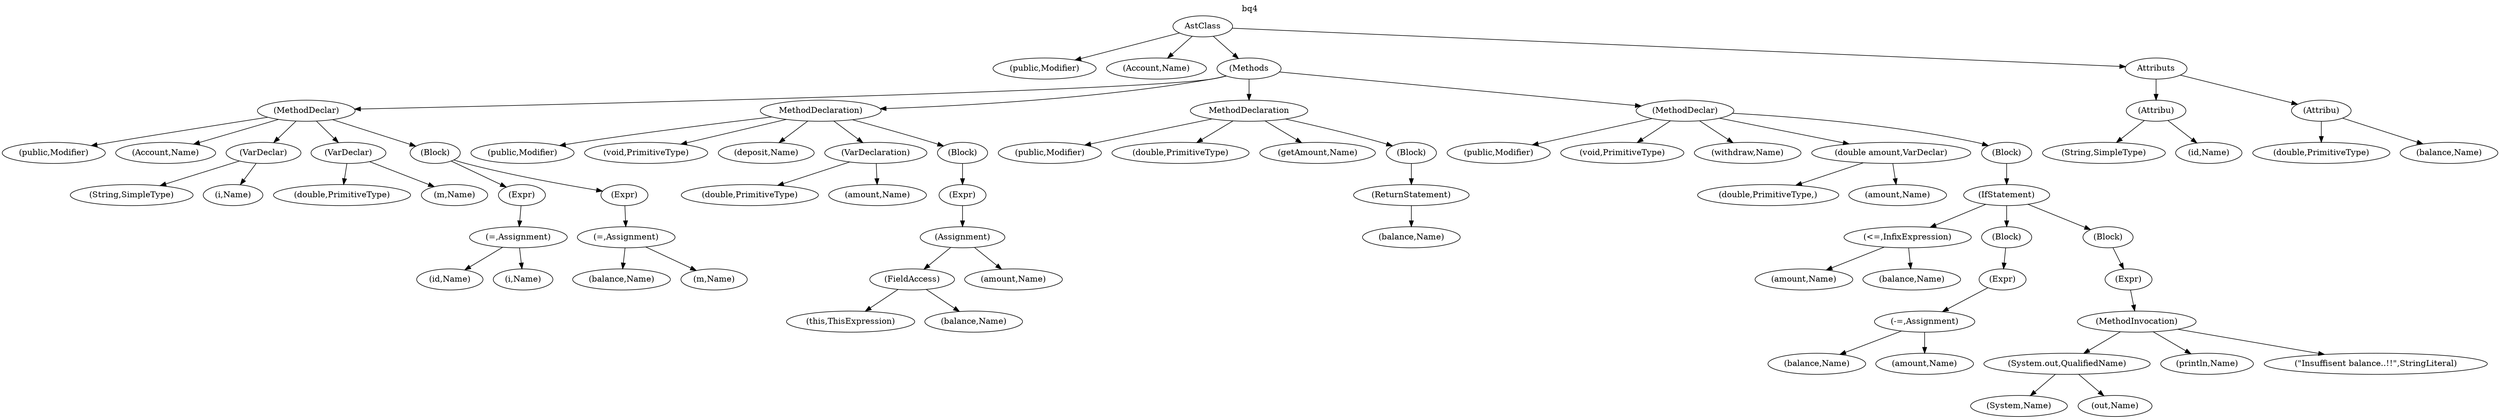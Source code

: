 digraph "DirectedGraph" {
graph [label = "bq4", labelloc=t, concentrate = true];
"ast"[ label="AstClass" ]
"public"[ label="(public,Modifier)" ]
"Name"[ label="(Account,Name)" ]
"Methods"[ label="(Methods" ]
"Attributs"[lable="(Attributs)"]

"string1"[label="(String,SimpleType)"]
"double1"[label="(double,PrimitiveType)" ]


"id"[ label="(id,Name)" ]
"balance"[ label="(balance,Name)" ]


"ast" -> "public"
"ast" -> "Name"
"ast" -> "Methods"
"ast" -> "Attributs"

"1" [ label="(Attribu)" ]
"2" [ label="(Attribu)" ]


"Attributs" -> "1"
"1" -> "string1"
"1" -> "id"
"Attributs" -> "2"
"2" -> "double1"
"2" -> "balance"



"1344199921" [ label="(MethodDeclar)" ]
"2025269734" [ label="(public,Modifier)" ]
"1800031768" [ label="(Account,Name)" ]
"667447085" [ label="(VarDeclar)" ]
"26728049" [ label="(String,SimpleType)" ]
"2041416495" [ label="(i,Name)" ]
"502800944" [ label="(VarDeclar)" ]
"576936864" [ label="(double,PrimitiveType)" ]
"331418503" [ label="(m,Name)" ]
"111156771" [ label="(Block)" ]
"1519736165" [ label="(Expr)" ]
"1653844940" [ label="(=,Assignment)" ]
"2039810346" [ label="(id,Name)" ]
"2143437117" [ label="(i,Name)" ]
"260840925" [ label="(Expr)" ]
"1891502635" [ label="(=,Assignment)" ]
"557023567" [ label="(balance,Name)" ]
"1276504061" [ label="(m,Name)" ]
"1344199921" -> "2025269734"
"1344199921" -> "1800031768"
"1344199921" -> "667447085"
"667447085" -> "26728049"
"667447085" -> "2041416495"
"1344199921" -> "502800944"
"502800944" -> "576936864"
"502800944" -> "331418503"
"1344199921" -> "111156771"
"111156771" -> "1519736165"
"1519736165" -> "1653844940"
"1653844940" -> "2039810346"
"1653844940" -> "2143437117"
"111156771" -> "260840925"
"260840925" -> "1891502635"
"1891502635" -> "557023567"
"1891502635" -> "1276504061"

"597190999" [ label="MethodDeclaration)" ]
"603443293" [ label="(public,Modifier)" ]
"510854293" [ label="(void,PrimitiveType)" ]
"2100961961" [ label="(deposit,Name)" ]
"487075464" [ label="(VarDeclaration)" ]
"6320204" [ label="(double,PrimitiveType)" ]
"112302969" [ label="(amount,Name)" ]
"707976812" [ label="(Block)" ]
"1989335500" [ label="(Expr)" ]
"1978869058" [ label="(Assignment)" ]
"2131952342" [ label="(FieldAccess)" ]
"1139700455" [ label="(this,ThisExpression)" ]
"592717454" [ label="(balance,Name)" ]
"1340565491" [ label="(amount,Name)" ]
"597190999" -> "603443293"
"597190999" -> "510854293"
"597190999" -> "2100961961"
"597190999" -> "487075464"
"487075464" -> "6320204"
"487075464" -> "112302969"
"597190999" -> "707976812"
"707976812" -> "1989335500"
"1989335500" -> "1978869058"
"1978869058" -> "2131952342"
"2131952342" -> "1139700455"
"2131952342" -> "592717454"
"1978869058" -> "1340565491"

"671467883" [ label="MethodDeclaration" ]
"407797359" [ label="(public,Modifier)" ]
"802600648" [ label="(double,PrimitiveType)" ]
"1543148594" [ label="(getAmount,Name)" ]
"1572967156" [ label="(Block)"  ]
"574568003" [ label="(ReturnStatement)"  ]
"952486989" [ label="(balance,Name)"  ]
"671467883" -> "407797359"
"671467883" -> "802600648"
"671467883" -> "1543148594"
"671467883" -> "1572967156"
"1572967156" -> "574568003"
"574568003" -> "952486989"

"932285561" [ label="(MethodDeclar)" ]
"2028555727" [ label="(public,Modifier)" ]
"591391158" [ label="(void,PrimitiveType)" ]
"898557489" [ label="(withdraw,Name)" ]
"247944893" [ label="(double amount,VarDeclar)" ]
"1014166943" [ label="(double,PrimitiveType,)" ]
"1625082366" [ label="(amount,Name)" ]
"572593338" [ label="(Block)" ]
"384294141" [ label="(IfStatement)" ]
"1024597427" [ label="(<=,InfixExpression)" ]
"990355670" [ label="(amount,Name)" ]
"296347592" [ label="(balance,Name)" ]
"956420404" [ label="(Block)" ]
"349420578" [ label="(Expr)" ]
"315932542" [ label="(-=,Assignment)" ]
"1277019227" [ label="(balance,Name)" ]
"2065857933" [ label="(amount,Name)" ]
"1914311543" [ label="(Block)" ]
"1157726741" [ label="(Expr)" ]
"1708570683" [ label="(MethodInvocation)" ]
"225472281" [ label="(System.out,QualifiedName)" ]
"817348612" [ label="(System,Name)" ]
"2045766957" [ label="(out,Name)" ]
"690521419" [ label="(println,Name)" ]
"665726928" [ label="(\"Insuffisent balance..!!\",StringLiteral)" ]
"932285561" -> "2028555727"
"932285561" -> "591391158"
"932285561" -> "898557489"
"932285561" -> "247944893"
"247944893" -> "1014166943"
"247944893" -> "1625082366"
"932285561" -> "572593338"
"572593338" -> "384294141"
"384294141" -> "1024597427"
"1024597427" -> "990355670"
"1024597427" -> "296347592"
"384294141" -> "956420404"
"956420404" -> "349420578"
"349420578" -> "315932542"
"315932542" -> "1277019227"
"315932542" -> "2065857933"
"384294141" -> "1914311543"
"1914311543" -> "1157726741"
"1157726741" -> "1708570683"
"1708570683" -> "225472281"
"225472281" -> "817348612"
"225472281" -> "2045766957"
"1708570683" -> "690521419"
"1708570683" -> "665726928"



"Methods" -> "597190999"
"Methods" -> "1344199921"
"Methods" -> "671467883"
"Methods" -> "932285561"



}

